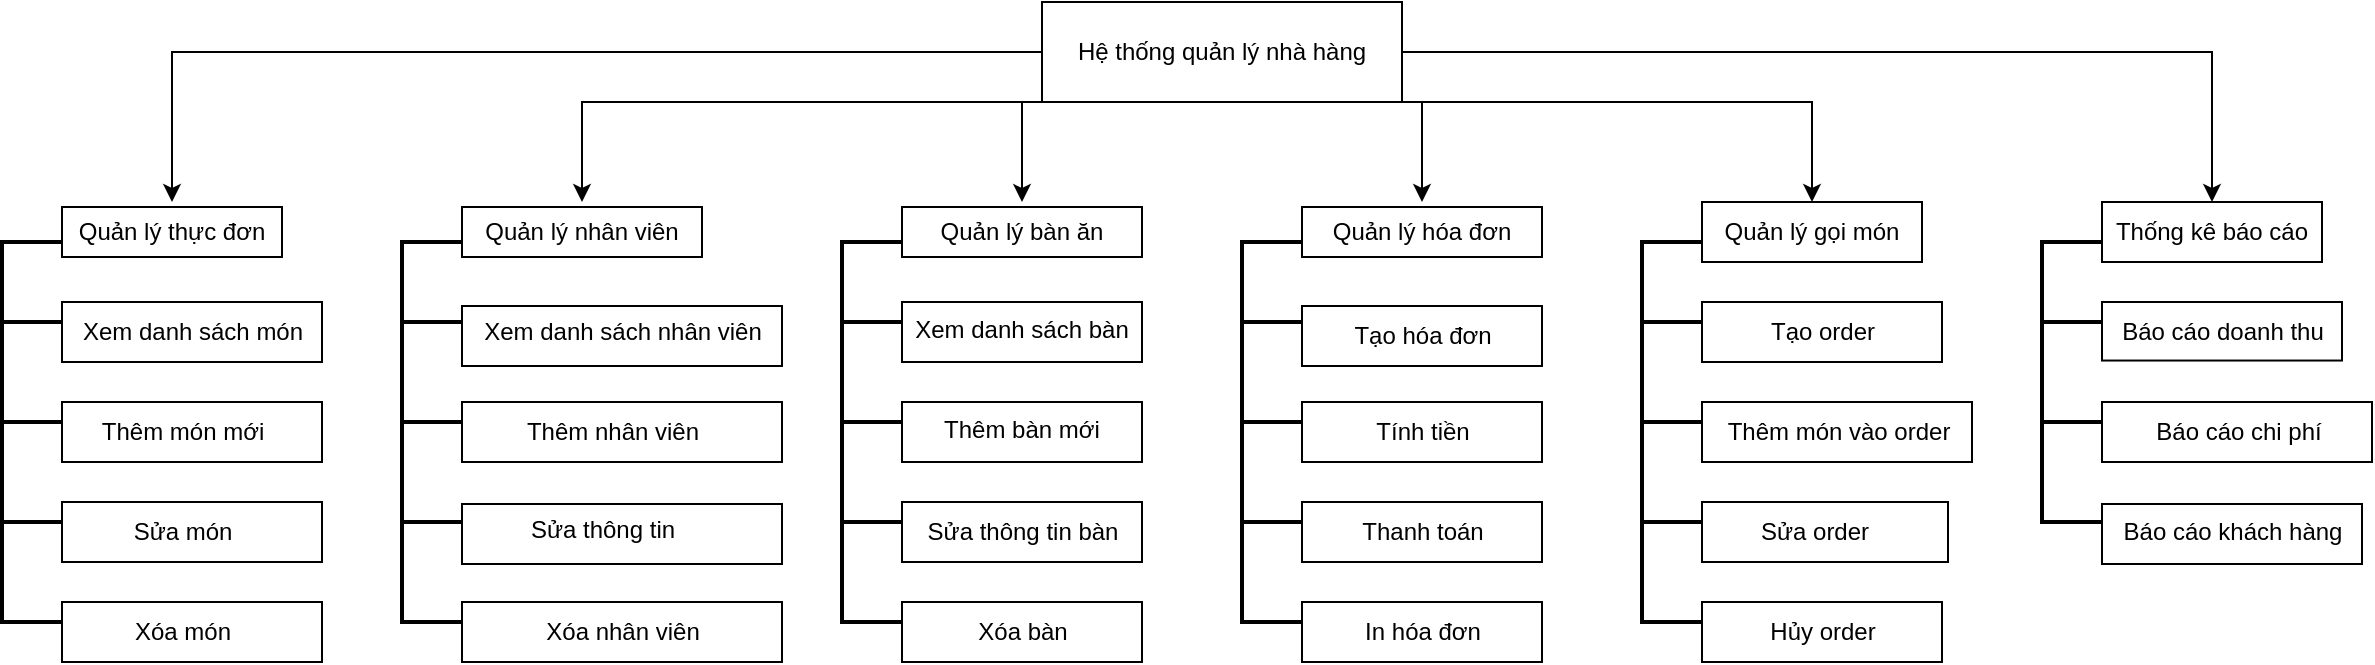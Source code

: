 <mxfile version="28.2.0">
  <diagram name="Trang-1" id="nEc_KOwyPc2YsvQ173Iv">
    <mxGraphModel dx="2053" dy="773" grid="1" gridSize="10" guides="1" tooltips="1" connect="1" arrows="1" fold="1" page="1" pageScale="1" pageWidth="827" pageHeight="1169" math="0" shadow="0">
      <root>
        <mxCell id="0" />
        <mxCell id="1" parent="0" />
        <mxCell id="MEwQIQSJbWyz7SfcbdIY-4" value="" style="group" vertex="1" connectable="0" parent="1">
          <mxGeometry x="350" y="60" width="180" height="50" as="geometry" />
        </mxCell>
        <mxCell id="MEwQIQSJbWyz7SfcbdIY-2" value="" style="rounded=0;whiteSpace=wrap;html=1;" vertex="1" parent="MEwQIQSJbWyz7SfcbdIY-4">
          <mxGeometry width="180" height="50" as="geometry" />
        </mxCell>
        <mxCell id="MEwQIQSJbWyz7SfcbdIY-1" value="Hệ thống quản lý nhà hàng" style="text;html=1;align=center;verticalAlign=middle;whiteSpace=wrap;rounded=0;" vertex="1" parent="MEwQIQSJbWyz7SfcbdIY-4">
          <mxGeometry x="10" y="10" width="160" height="30" as="geometry" />
        </mxCell>
        <mxCell id="MEwQIQSJbWyz7SfcbdIY-15" value="" style="group" vertex="1" connectable="0" parent="1">
          <mxGeometry x="60" y="160" width="120" height="30" as="geometry" />
        </mxCell>
        <mxCell id="MEwQIQSJbWyz7SfcbdIY-12" value="" style="rounded=0;whiteSpace=wrap;html=1;" vertex="1" parent="MEwQIQSJbWyz7SfcbdIY-15">
          <mxGeometry y="2.5" width="120" height="25" as="geometry" />
        </mxCell>
        <mxCell id="MEwQIQSJbWyz7SfcbdIY-7" value="Quản lý nhân viên" style="text;html=1;align=center;verticalAlign=middle;whiteSpace=wrap;rounded=0;" vertex="1" parent="MEwQIQSJbWyz7SfcbdIY-15">
          <mxGeometry x="10" width="100" height="30" as="geometry" />
        </mxCell>
        <mxCell id="MEwQIQSJbWyz7SfcbdIY-16" value="" style="group" vertex="1" connectable="0" parent="1">
          <mxGeometry x="480" y="160" width="120" height="30" as="geometry" />
        </mxCell>
        <mxCell id="MEwQIQSJbWyz7SfcbdIY-13" value="" style="rounded=0;whiteSpace=wrap;html=1;" vertex="1" parent="MEwQIQSJbWyz7SfcbdIY-16">
          <mxGeometry y="2.5" width="120" height="25" as="geometry" />
        </mxCell>
        <mxCell id="MEwQIQSJbWyz7SfcbdIY-8" value="Quản lý hóa đơn" style="text;html=1;align=center;verticalAlign=middle;whiteSpace=wrap;rounded=0;" vertex="1" parent="MEwQIQSJbWyz7SfcbdIY-16">
          <mxGeometry x="10" width="100" height="30" as="geometry" />
        </mxCell>
        <mxCell id="MEwQIQSJbWyz7SfcbdIY-18" value="" style="group" vertex="1" connectable="0" parent="1">
          <mxGeometry x="280" y="160" width="120" height="30" as="geometry" />
        </mxCell>
        <mxCell id="MEwQIQSJbWyz7SfcbdIY-11" value="" style="rounded=0;whiteSpace=wrap;html=1;" vertex="1" parent="MEwQIQSJbWyz7SfcbdIY-18">
          <mxGeometry y="2.5" width="120" height="25" as="geometry" />
        </mxCell>
        <mxCell id="MEwQIQSJbWyz7SfcbdIY-5" value="Quản lý bàn ăn" style="text;html=1;align=center;verticalAlign=middle;whiteSpace=wrap;rounded=0;" vertex="1" parent="MEwQIQSJbWyz7SfcbdIY-18">
          <mxGeometry x="10" width="100" height="30" as="geometry" />
        </mxCell>
        <mxCell id="MEwQIQSJbWyz7SfcbdIY-20" value="" style="group" vertex="1" connectable="0" parent="1">
          <mxGeometry x="-140" y="160" width="110" height="30" as="geometry" />
        </mxCell>
        <mxCell id="MEwQIQSJbWyz7SfcbdIY-9" value="" style="rounded=0;whiteSpace=wrap;html=1;container=0;direction=west;" vertex="1" parent="MEwQIQSJbWyz7SfcbdIY-20">
          <mxGeometry y="2.5" width="110" height="25" as="geometry" />
        </mxCell>
        <mxCell id="MEwQIQSJbWyz7SfcbdIY-6" value="Quản lý thực đơn" style="text;html=1;align=center;verticalAlign=middle;whiteSpace=wrap;rounded=0;container=0;" vertex="1" parent="MEwQIQSJbWyz7SfcbdIY-20">
          <mxGeometry width="110" height="30" as="geometry" />
        </mxCell>
        <mxCell id="MEwQIQSJbWyz7SfcbdIY-25" value="" style="group" vertex="1" connectable="0" parent="1">
          <mxGeometry x="880" y="160" width="110" height="30" as="geometry" />
        </mxCell>
        <mxCell id="MEwQIQSJbWyz7SfcbdIY-24" value="" style="rounded=0;whiteSpace=wrap;html=1;container=0;" vertex="1" parent="MEwQIQSJbWyz7SfcbdIY-25">
          <mxGeometry width="110" height="30" as="geometry" />
        </mxCell>
        <mxCell id="MEwQIQSJbWyz7SfcbdIY-23" value="Thống kê báo cáo" style="text;html=1;align=center;verticalAlign=middle;whiteSpace=wrap;rounded=0;container=0;" vertex="1" parent="MEwQIQSJbWyz7SfcbdIY-25">
          <mxGeometry width="110" height="30" as="geometry" />
        </mxCell>
        <mxCell id="MEwQIQSJbWyz7SfcbdIY-40" value="" style="group" vertex="1" connectable="0" parent="1">
          <mxGeometry x="280" y="210" width="120" height="30" as="geometry" />
        </mxCell>
        <mxCell id="MEwQIQSJbWyz7SfcbdIY-39" value="" style="rounded=0;whiteSpace=wrap;html=1;" vertex="1" parent="MEwQIQSJbWyz7SfcbdIY-40">
          <mxGeometry width="120" height="30" as="geometry" />
        </mxCell>
        <mxCell id="MEwQIQSJbWyz7SfcbdIY-35" value="Xem danh sách bàn" style="text;whiteSpace=wrap;align=center;" vertex="1" parent="MEwQIQSJbWyz7SfcbdIY-40">
          <mxGeometry width="120" height="20" as="geometry" />
        </mxCell>
        <mxCell id="MEwQIQSJbWyz7SfcbdIY-43" value="" style="group" vertex="1" connectable="0" parent="1">
          <mxGeometry x="280" y="260" width="120" height="30" as="geometry" />
        </mxCell>
        <mxCell id="MEwQIQSJbWyz7SfcbdIY-42" value="" style="rounded=0;whiteSpace=wrap;html=1;" vertex="1" parent="MEwQIQSJbWyz7SfcbdIY-43">
          <mxGeometry width="120.0" height="30" as="geometry" />
        </mxCell>
        <mxCell id="MEwQIQSJbWyz7SfcbdIY-36" value="Thêm bàn mới" style="text;whiteSpace=wrap;align=center;" vertex="1" parent="MEwQIQSJbWyz7SfcbdIY-43">
          <mxGeometry x="10.909" width="98.182" height="30" as="geometry" />
        </mxCell>
        <mxCell id="MEwQIQSJbWyz7SfcbdIY-45" value="" style="group" vertex="1" connectable="0" parent="1">
          <mxGeometry x="280" y="310" width="120" height="30" as="geometry" />
        </mxCell>
        <mxCell id="MEwQIQSJbWyz7SfcbdIY-44" value="" style="rounded=0;whiteSpace=wrap;html=1;" vertex="1" parent="MEwQIQSJbWyz7SfcbdIY-45">
          <mxGeometry width="120" height="30" as="geometry" />
        </mxCell>
        <mxCell id="MEwQIQSJbWyz7SfcbdIY-37" value="Sửa thông tin bàn" style="text;html=1;align=center;verticalAlign=middle;resizable=0;points=[];autosize=1;strokeColor=none;fillColor=none;" vertex="1" parent="MEwQIQSJbWyz7SfcbdIY-45">
          <mxGeometry width="120" height="30" as="geometry" />
        </mxCell>
        <mxCell id="MEwQIQSJbWyz7SfcbdIY-49" value="" style="group" vertex="1" connectable="0" parent="1">
          <mxGeometry x="680" y="160" width="110" height="30" as="geometry" />
        </mxCell>
        <mxCell id="MEwQIQSJbWyz7SfcbdIY-48" value="" style="rounded=0;whiteSpace=wrap;html=1;" vertex="1" parent="MEwQIQSJbWyz7SfcbdIY-49">
          <mxGeometry width="110" height="30" as="geometry" />
        </mxCell>
        <mxCell id="MEwQIQSJbWyz7SfcbdIY-47" value="Quản lý gọi món" style="text;html=1;align=center;verticalAlign=middle;whiteSpace=wrap;rounded=0;" vertex="1" parent="MEwQIQSJbWyz7SfcbdIY-49">
          <mxGeometry x="10" width="90" height="30" as="geometry" />
        </mxCell>
        <mxCell id="MEwQIQSJbWyz7SfcbdIY-52" value="" style="group" vertex="1" connectable="0" parent="1">
          <mxGeometry x="280" y="360" width="120" height="30" as="geometry" />
        </mxCell>
        <mxCell id="MEwQIQSJbWyz7SfcbdIY-41" value="" style="rounded=0;whiteSpace=wrap;html=1;" vertex="1" parent="MEwQIQSJbWyz7SfcbdIY-52">
          <mxGeometry width="120" height="30" as="geometry" />
        </mxCell>
        <mxCell id="MEwQIQSJbWyz7SfcbdIY-38" value="Xóa bàn" style="text;html=1;align=center;verticalAlign=middle;resizable=0;points=[];autosize=1;strokeColor=none;fillColor=none;" vertex="1" parent="MEwQIQSJbWyz7SfcbdIY-52">
          <mxGeometry x="25" width="70" height="30" as="geometry" />
        </mxCell>
        <mxCell id="MEwQIQSJbWyz7SfcbdIY-62" value="" style="group" vertex="1" connectable="0" parent="1">
          <mxGeometry x="-140" y="210" width="130" height="30" as="geometry" />
        </mxCell>
        <mxCell id="MEwQIQSJbWyz7SfcbdIY-58" value="" style="rounded=0;whiteSpace=wrap;html=1;" vertex="1" parent="MEwQIQSJbWyz7SfcbdIY-62">
          <mxGeometry width="130" height="30" as="geometry" />
        </mxCell>
        <mxCell id="MEwQIQSJbWyz7SfcbdIY-53" value="Xem danh sách món" style="text;html=1;align=center;verticalAlign=middle;resizable=0;points=[];autosize=1;strokeColor=none;fillColor=none;" vertex="1" parent="MEwQIQSJbWyz7SfcbdIY-62">
          <mxGeometry width="130" height="30" as="geometry" />
        </mxCell>
        <mxCell id="MEwQIQSJbWyz7SfcbdIY-63" value="" style="group" vertex="1" connectable="0" parent="1">
          <mxGeometry x="-140" y="260" width="130" height="30" as="geometry" />
        </mxCell>
        <mxCell id="MEwQIQSJbWyz7SfcbdIY-59" value="" style="rounded=0;whiteSpace=wrap;html=1;" vertex="1" parent="MEwQIQSJbWyz7SfcbdIY-63">
          <mxGeometry width="130" height="30" as="geometry" />
        </mxCell>
        <mxCell id="MEwQIQSJbWyz7SfcbdIY-54" value="Thêm món mới" style="text;html=1;align=center;verticalAlign=middle;resizable=0;points=[];autosize=1;strokeColor=none;fillColor=none;" vertex="1" parent="MEwQIQSJbWyz7SfcbdIY-63">
          <mxGeometry x="10" width="100" height="30" as="geometry" />
        </mxCell>
        <mxCell id="MEwQIQSJbWyz7SfcbdIY-65" value="" style="group" vertex="1" connectable="0" parent="1">
          <mxGeometry x="-140" y="310" width="130" height="30" as="geometry" />
        </mxCell>
        <mxCell id="MEwQIQSJbWyz7SfcbdIY-60" value="" style="rounded=0;whiteSpace=wrap;html=1;container=0;" vertex="1" parent="MEwQIQSJbWyz7SfcbdIY-65">
          <mxGeometry width="130" height="30" as="geometry">
            <mxRectangle x="-110" y="310" width="50" height="40" as="alternateBounds" />
          </mxGeometry>
        </mxCell>
        <mxCell id="MEwQIQSJbWyz7SfcbdIY-55" value="Sửa món" style="text;html=1;align=center;verticalAlign=middle;resizable=0;points=[];autosize=1;strokeColor=none;fillColor=none;container=1;" vertex="1" parent="MEwQIQSJbWyz7SfcbdIY-65">
          <mxGeometry x="25" width="70" height="30" as="geometry" />
        </mxCell>
        <mxCell id="MEwQIQSJbWyz7SfcbdIY-66" value="" style="group" vertex="1" connectable="0" parent="1">
          <mxGeometry x="-140" y="360" width="130" height="30" as="geometry" />
        </mxCell>
        <mxCell id="MEwQIQSJbWyz7SfcbdIY-61" value="" style="rounded=0;whiteSpace=wrap;html=1;" vertex="1" parent="MEwQIQSJbWyz7SfcbdIY-66">
          <mxGeometry width="130" height="30" as="geometry" />
        </mxCell>
        <mxCell id="MEwQIQSJbWyz7SfcbdIY-57" value="Xóa món" style="text;html=1;align=center;verticalAlign=middle;resizable=0;points=[];autosize=1;strokeColor=none;fillColor=none;" vertex="1" parent="MEwQIQSJbWyz7SfcbdIY-66">
          <mxGeometry x="25" width="70" height="30" as="geometry" />
        </mxCell>
        <mxCell id="MEwQIQSJbWyz7SfcbdIY-77" value="" style="group" vertex="1" connectable="0" parent="1">
          <mxGeometry x="60" y="360" width="160" height="30" as="geometry" />
        </mxCell>
        <mxCell id="MEwQIQSJbWyz7SfcbdIY-75" value="" style="rounded=0;whiteSpace=wrap;html=1;" vertex="1" parent="MEwQIQSJbWyz7SfcbdIY-77">
          <mxGeometry width="160" height="30" as="geometry" />
        </mxCell>
        <mxCell id="MEwQIQSJbWyz7SfcbdIY-71" value="Xóa nhân viên" style="text;html=1;align=center;verticalAlign=middle;resizable=0;points=[];autosize=1;strokeColor=none;fillColor=none;" vertex="1" parent="MEwQIQSJbWyz7SfcbdIY-77">
          <mxGeometry x="30" width="100" height="30" as="geometry" />
        </mxCell>
        <mxCell id="MEwQIQSJbWyz7SfcbdIY-78" value="" style="group" vertex="1" connectable="0" parent="1">
          <mxGeometry x="60" y="210" width="160" height="32" as="geometry" />
        </mxCell>
        <mxCell id="MEwQIQSJbWyz7SfcbdIY-72" value="" style="rounded=0;whiteSpace=wrap;html=1;" vertex="1" parent="MEwQIQSJbWyz7SfcbdIY-78">
          <mxGeometry y="2" width="160" height="30" as="geometry" />
        </mxCell>
        <mxCell id="MEwQIQSJbWyz7SfcbdIY-67" value="Xem danh sách nhân viên" style="text;html=1;align=center;verticalAlign=middle;resizable=0;points=[];autosize=1;strokeColor=none;fillColor=none;" vertex="1" parent="MEwQIQSJbWyz7SfcbdIY-78">
          <mxGeometry width="160" height="30" as="geometry" />
        </mxCell>
        <mxCell id="MEwQIQSJbWyz7SfcbdIY-79" value="" style="group" vertex="1" connectable="0" parent="1">
          <mxGeometry x="60" y="260" width="160" height="30" as="geometry" />
        </mxCell>
        <mxCell id="MEwQIQSJbWyz7SfcbdIY-73" value="" style="rounded=0;whiteSpace=wrap;html=1;" vertex="1" parent="MEwQIQSJbWyz7SfcbdIY-79">
          <mxGeometry width="160" height="30" as="geometry" />
        </mxCell>
        <mxCell id="MEwQIQSJbWyz7SfcbdIY-68" value="Thêm nhân viên" style="text;html=1;align=center;verticalAlign=middle;resizable=0;points=[];autosize=1;strokeColor=none;fillColor=none;container=1;" vertex="1" parent="MEwQIQSJbWyz7SfcbdIY-79">
          <mxGeometry x="20" width="110" height="30" as="geometry" />
        </mxCell>
        <mxCell id="MEwQIQSJbWyz7SfcbdIY-80" value="" style="group" vertex="1" connectable="0" parent="1">
          <mxGeometry x="60" y="309" width="160" height="32" as="geometry" />
        </mxCell>
        <mxCell id="MEwQIQSJbWyz7SfcbdIY-74" value="" style="rounded=0;whiteSpace=wrap;html=1;" vertex="1" parent="MEwQIQSJbWyz7SfcbdIY-80">
          <mxGeometry y="2" width="160" height="30" as="geometry" />
        </mxCell>
        <mxCell id="MEwQIQSJbWyz7SfcbdIY-70" value="Sửa thông tin" style="text;html=1;align=center;verticalAlign=middle;resizable=0;points=[];autosize=1;strokeColor=none;fillColor=none;" vertex="1" parent="MEwQIQSJbWyz7SfcbdIY-80">
          <mxGeometry x="20" width="100" height="30" as="geometry" />
        </mxCell>
        <mxCell id="MEwQIQSJbWyz7SfcbdIY-104" value="" style="group" vertex="1" connectable="0" parent="1">
          <mxGeometry x="480" y="212" width="120" height="30" as="geometry" />
        </mxCell>
        <mxCell id="MEwQIQSJbWyz7SfcbdIY-93" value="" style="rounded=0;whiteSpace=wrap;html=1;" vertex="1" parent="MEwQIQSJbWyz7SfcbdIY-104">
          <mxGeometry width="120" height="30" as="geometry" />
        </mxCell>
        <mxCell id="MEwQIQSJbWyz7SfcbdIY-81" value="Tạo hóa đơn" style="text;html=1;align=center;verticalAlign=middle;resizable=0;points=[];autosize=1;strokeColor=none;fillColor=none;" vertex="1" parent="MEwQIQSJbWyz7SfcbdIY-104">
          <mxGeometry x="15" width="90" height="30" as="geometry" />
        </mxCell>
        <mxCell id="MEwQIQSJbWyz7SfcbdIY-105" value="" style="group" vertex="1" connectable="0" parent="1">
          <mxGeometry x="480" y="260" width="120" height="30" as="geometry" />
        </mxCell>
        <mxCell id="MEwQIQSJbWyz7SfcbdIY-94" value="" style="rounded=0;whiteSpace=wrap;html=1;" vertex="1" parent="MEwQIQSJbWyz7SfcbdIY-105">
          <mxGeometry width="120" height="30" as="geometry" />
        </mxCell>
        <mxCell id="MEwQIQSJbWyz7SfcbdIY-82" value="Tính tiền" style="text;html=1;align=center;verticalAlign=middle;resizable=0;points=[];autosize=1;strokeColor=none;fillColor=none;" vertex="1" parent="MEwQIQSJbWyz7SfcbdIY-105">
          <mxGeometry x="25" width="70" height="30" as="geometry" />
        </mxCell>
        <mxCell id="MEwQIQSJbWyz7SfcbdIY-106" value="" style="group" vertex="1" connectable="0" parent="1">
          <mxGeometry x="480" y="310" width="120" height="30" as="geometry" />
        </mxCell>
        <mxCell id="MEwQIQSJbWyz7SfcbdIY-95" value="" style="rounded=0;whiteSpace=wrap;html=1;" vertex="1" parent="MEwQIQSJbWyz7SfcbdIY-106">
          <mxGeometry width="120" height="30" as="geometry" />
        </mxCell>
        <mxCell id="MEwQIQSJbWyz7SfcbdIY-83" value="Thanh toán" style="text;html=1;align=center;verticalAlign=middle;resizable=0;points=[];autosize=1;strokeColor=none;fillColor=none;" vertex="1" parent="MEwQIQSJbWyz7SfcbdIY-106">
          <mxGeometry x="20" width="80" height="30" as="geometry" />
        </mxCell>
        <mxCell id="MEwQIQSJbWyz7SfcbdIY-107" value="" style="group" vertex="1" connectable="0" parent="1">
          <mxGeometry x="480" y="360" width="120" height="30" as="geometry" />
        </mxCell>
        <mxCell id="MEwQIQSJbWyz7SfcbdIY-92" value="" style="rounded=0;whiteSpace=wrap;html=1;" vertex="1" parent="MEwQIQSJbWyz7SfcbdIY-107">
          <mxGeometry width="120" height="30" as="geometry" />
        </mxCell>
        <mxCell id="MEwQIQSJbWyz7SfcbdIY-84" value="In hóa đơn" style="text;html=1;align=center;verticalAlign=middle;resizable=0;points=[];autosize=1;strokeColor=none;fillColor=none;" vertex="1" parent="MEwQIQSJbWyz7SfcbdIY-107">
          <mxGeometry x="20" width="80" height="30" as="geometry" />
        </mxCell>
        <mxCell id="MEwQIQSJbWyz7SfcbdIY-108" value="" style="group" vertex="1" connectable="0" parent="1">
          <mxGeometry x="680" y="360" width="120" height="30" as="geometry" />
        </mxCell>
        <mxCell id="MEwQIQSJbWyz7SfcbdIY-100" value="" style="rounded=0;whiteSpace=wrap;html=1;fontStyle=1" vertex="1" parent="MEwQIQSJbWyz7SfcbdIY-108">
          <mxGeometry width="120" height="30" as="geometry" />
        </mxCell>
        <mxCell id="MEwQIQSJbWyz7SfcbdIY-88" value="Hủy order" style="text;html=1;align=center;verticalAlign=middle;resizable=0;points=[];autosize=1;strokeColor=none;fillColor=none;" vertex="1" parent="MEwQIQSJbWyz7SfcbdIY-108">
          <mxGeometry x="20" width="80" height="30" as="geometry" />
        </mxCell>
        <mxCell id="MEwQIQSJbWyz7SfcbdIY-109" value="" style="group" vertex="1" connectable="0" parent="1">
          <mxGeometry x="680" y="310" width="123" height="30" as="geometry" />
        </mxCell>
        <mxCell id="MEwQIQSJbWyz7SfcbdIY-99" value="" style="rounded=0;whiteSpace=wrap;html=1;" vertex="1" parent="MEwQIQSJbWyz7SfcbdIY-109">
          <mxGeometry width="123" height="30" as="geometry" />
        </mxCell>
        <mxCell id="MEwQIQSJbWyz7SfcbdIY-87" value="Sửa order" style="text;html=1;align=center;verticalAlign=middle;resizable=0;points=[];autosize=1;strokeColor=none;fillColor=none;" vertex="1" parent="MEwQIQSJbWyz7SfcbdIY-109">
          <mxGeometry x="16" width="80" height="30" as="geometry" />
        </mxCell>
        <mxCell id="MEwQIQSJbWyz7SfcbdIY-110" value="" style="group" vertex="1" connectable="0" parent="1">
          <mxGeometry x="680" y="260" width="135" height="30" as="geometry" />
        </mxCell>
        <mxCell id="MEwQIQSJbWyz7SfcbdIY-98" value="" style="rounded=0;whiteSpace=wrap;html=1;" vertex="1" parent="MEwQIQSJbWyz7SfcbdIY-110">
          <mxGeometry width="135" height="30" as="geometry" />
        </mxCell>
        <mxCell id="MEwQIQSJbWyz7SfcbdIY-86" value="Thêm món vào order" style="text;html=1;align=center;verticalAlign=middle;resizable=0;points=[];autosize=1;strokeColor=none;fillColor=none;" vertex="1" parent="MEwQIQSJbWyz7SfcbdIY-110">
          <mxGeometry x="2.5" width="130" height="30" as="geometry" />
        </mxCell>
        <mxCell id="MEwQIQSJbWyz7SfcbdIY-111" value="" style="group" vertex="1" connectable="0" parent="1">
          <mxGeometry x="680" y="210" width="120" height="30" as="geometry" />
        </mxCell>
        <mxCell id="MEwQIQSJbWyz7SfcbdIY-96" value="" style="rounded=0;whiteSpace=wrap;html=1;" vertex="1" parent="MEwQIQSJbWyz7SfcbdIY-111">
          <mxGeometry width="120" height="30" as="geometry" />
        </mxCell>
        <mxCell id="MEwQIQSJbWyz7SfcbdIY-85" value="Tạo order" style="text;html=1;align=center;verticalAlign=middle;resizable=0;points=[];autosize=1;strokeColor=none;fillColor=none;" vertex="1" parent="MEwQIQSJbWyz7SfcbdIY-111">
          <mxGeometry x="20" width="80" height="30" as="geometry" />
        </mxCell>
        <mxCell id="MEwQIQSJbWyz7SfcbdIY-113" value="" style="group" vertex="1" connectable="0" parent="1">
          <mxGeometry x="880" y="209.996" width="120" height="30" as="geometry" />
        </mxCell>
        <mxCell id="MEwQIQSJbWyz7SfcbdIY-102" value="" style="rounded=0;whiteSpace=wrap;html=1;fontStyle=1" vertex="1" parent="MEwQIQSJbWyz7SfcbdIY-113">
          <mxGeometry y="0.004" width="120" height="29.268" as="geometry" />
        </mxCell>
        <mxCell id="MEwQIQSJbWyz7SfcbdIY-89" value="&lt;div&gt;Báo cáo doanh thu&lt;/div&gt;" style="text;html=1;align=center;verticalAlign=middle;resizable=0;points=[];autosize=1;strokeColor=none;fillColor=none;" vertex="1" parent="MEwQIQSJbWyz7SfcbdIY-113">
          <mxGeometry width="120" height="30" as="geometry" />
        </mxCell>
        <mxCell id="MEwQIQSJbWyz7SfcbdIY-114" value="" style="group" vertex="1" connectable="0" parent="1">
          <mxGeometry x="880" y="260" width="135" height="30" as="geometry" />
        </mxCell>
        <mxCell id="MEwQIQSJbWyz7SfcbdIY-103" value="" style="rounded=0;whiteSpace=wrap;html=1;fontStyle=1" vertex="1" parent="MEwQIQSJbWyz7SfcbdIY-114">
          <mxGeometry width="135" height="30" as="geometry" />
        </mxCell>
        <mxCell id="MEwQIQSJbWyz7SfcbdIY-90" value="Báo cáo chi phí" style="text;html=1;align=center;verticalAlign=middle;resizable=0;points=[];autosize=1;strokeColor=none;fillColor=none;" vertex="1" parent="MEwQIQSJbWyz7SfcbdIY-114">
          <mxGeometry x="12.5" width="110" height="30" as="geometry" />
        </mxCell>
        <mxCell id="MEwQIQSJbWyz7SfcbdIY-115" value="" style="group" vertex="1" connectable="0" parent="1">
          <mxGeometry x="880" y="310" width="130" height="31" as="geometry" />
        </mxCell>
        <mxCell id="MEwQIQSJbWyz7SfcbdIY-97" value="" style="rounded=0;whiteSpace=wrap;html=1;fontStyle=1" vertex="1" parent="MEwQIQSJbWyz7SfcbdIY-115">
          <mxGeometry y="1" width="130" height="30" as="geometry" />
        </mxCell>
        <mxCell id="MEwQIQSJbWyz7SfcbdIY-91" value="Báo cáo khách hàng" style="text;html=1;align=center;verticalAlign=middle;resizable=0;points=[];autosize=1;strokeColor=none;fillColor=none;" vertex="1" parent="MEwQIQSJbWyz7SfcbdIY-115">
          <mxGeometry width="130" height="30" as="geometry" />
        </mxCell>
        <mxCell id="MEwQIQSJbWyz7SfcbdIY-117" style="edgeStyle=orthogonalEdgeStyle;rounded=0;orthogonalLoop=1;jettySize=auto;html=1;entryX=0.5;entryY=0;entryDx=0;entryDy=0;" edge="1" parent="1" source="MEwQIQSJbWyz7SfcbdIY-2" target="MEwQIQSJbWyz7SfcbdIY-6">
          <mxGeometry relative="1" as="geometry">
            <mxPoint x="-50" y="150" as="targetPoint" />
          </mxGeometry>
        </mxCell>
        <mxCell id="MEwQIQSJbWyz7SfcbdIY-120" style="edgeStyle=orthogonalEdgeStyle;rounded=0;orthogonalLoop=1;jettySize=auto;html=1;exitX=0;exitY=1;exitDx=0;exitDy=0;entryX=0.5;entryY=0;entryDx=0;entryDy=0;" edge="1" parent="1" source="MEwQIQSJbWyz7SfcbdIY-2" target="MEwQIQSJbWyz7SfcbdIY-7">
          <mxGeometry relative="1" as="geometry">
            <Array as="points">
              <mxPoint x="120" y="110" />
            </Array>
          </mxGeometry>
        </mxCell>
        <mxCell id="MEwQIQSJbWyz7SfcbdIY-121" style="edgeStyle=orthogonalEdgeStyle;rounded=0;orthogonalLoop=1;jettySize=auto;html=1;exitX=0.25;exitY=1;exitDx=0;exitDy=0;entryX=0.5;entryY=0;entryDx=0;entryDy=0;" edge="1" parent="1" source="MEwQIQSJbWyz7SfcbdIY-2" target="MEwQIQSJbWyz7SfcbdIY-5">
          <mxGeometry relative="1" as="geometry">
            <Array as="points">
              <mxPoint x="340" y="110" />
            </Array>
          </mxGeometry>
        </mxCell>
        <mxCell id="MEwQIQSJbWyz7SfcbdIY-122" style="edgeStyle=orthogonalEdgeStyle;rounded=0;orthogonalLoop=1;jettySize=auto;html=1;exitX=0.5;exitY=1;exitDx=0;exitDy=0;entryX=0.5;entryY=0;entryDx=0;entryDy=0;" edge="1" parent="1" source="MEwQIQSJbWyz7SfcbdIY-2" target="MEwQIQSJbWyz7SfcbdIY-8">
          <mxGeometry relative="1" as="geometry">
            <Array as="points">
              <mxPoint x="540" y="110" />
            </Array>
          </mxGeometry>
        </mxCell>
        <mxCell id="MEwQIQSJbWyz7SfcbdIY-123" style="edgeStyle=orthogonalEdgeStyle;rounded=0;orthogonalLoop=1;jettySize=auto;html=1;entryX=0.5;entryY=0;entryDx=0;entryDy=0;" edge="1" parent="1" source="MEwQIQSJbWyz7SfcbdIY-2" target="MEwQIQSJbWyz7SfcbdIY-47">
          <mxGeometry relative="1" as="geometry">
            <Array as="points">
              <mxPoint x="735" y="110" />
            </Array>
          </mxGeometry>
        </mxCell>
        <mxCell id="MEwQIQSJbWyz7SfcbdIY-124" style="edgeStyle=orthogonalEdgeStyle;rounded=0;orthogonalLoop=1;jettySize=auto;html=1;entryX=0.5;entryY=0;entryDx=0;entryDy=0;" edge="1" parent="1" source="MEwQIQSJbWyz7SfcbdIY-2" target="MEwQIQSJbWyz7SfcbdIY-23">
          <mxGeometry relative="1" as="geometry" />
        </mxCell>
        <mxCell id="MEwQIQSJbWyz7SfcbdIY-129" value="" style="strokeWidth=2;html=1;shape=mxgraph.flowchart.annotation_1;align=left;pointerEvents=1;" vertex="1" parent="1">
          <mxGeometry x="-170" y="180" width="30" height="40" as="geometry" />
        </mxCell>
        <mxCell id="MEwQIQSJbWyz7SfcbdIY-130" value="" style="strokeWidth=2;html=1;shape=mxgraph.flowchart.annotation_1;align=left;pointerEvents=1;" vertex="1" parent="1">
          <mxGeometry x="-170" y="220" width="30" height="50" as="geometry" />
        </mxCell>
        <mxCell id="MEwQIQSJbWyz7SfcbdIY-131" value="" style="strokeWidth=2;html=1;shape=mxgraph.flowchart.annotation_1;align=left;pointerEvents=1;" vertex="1" parent="1">
          <mxGeometry x="-170" y="270" width="30" height="50" as="geometry" />
        </mxCell>
        <mxCell id="MEwQIQSJbWyz7SfcbdIY-132" value="" style="strokeWidth=2;html=1;shape=mxgraph.flowchart.annotation_1;align=left;pointerEvents=1;" vertex="1" parent="1">
          <mxGeometry x="-170" y="320" width="30" height="50" as="geometry" />
        </mxCell>
        <mxCell id="MEwQIQSJbWyz7SfcbdIY-133" value="" style="strokeWidth=2;html=1;shape=mxgraph.flowchart.annotation_1;align=left;pointerEvents=1;" vertex="1" parent="1">
          <mxGeometry x="30" y="180" width="30" height="40" as="geometry" />
        </mxCell>
        <mxCell id="MEwQIQSJbWyz7SfcbdIY-134" value="" style="strokeWidth=2;html=1;shape=mxgraph.flowchart.annotation_1;align=left;pointerEvents=1;" vertex="1" parent="1">
          <mxGeometry x="30" y="220" width="30" height="50" as="geometry" />
        </mxCell>
        <mxCell id="MEwQIQSJbWyz7SfcbdIY-135" value="" style="strokeWidth=2;html=1;shape=mxgraph.flowchart.annotation_1;align=left;pointerEvents=1;" vertex="1" parent="1">
          <mxGeometry x="30" y="270" width="30" height="50" as="geometry" />
        </mxCell>
        <mxCell id="MEwQIQSJbWyz7SfcbdIY-136" value="" style="strokeWidth=2;html=1;shape=mxgraph.flowchart.annotation_1;align=left;pointerEvents=1;" vertex="1" parent="1">
          <mxGeometry x="30" y="320" width="30" height="50" as="geometry" />
        </mxCell>
        <mxCell id="MEwQIQSJbWyz7SfcbdIY-141" value="" style="group" vertex="1" connectable="0" parent="1">
          <mxGeometry x="250" y="180" width="30" height="190" as="geometry" />
        </mxCell>
        <mxCell id="MEwQIQSJbWyz7SfcbdIY-137" value="" style="strokeWidth=2;html=1;shape=mxgraph.flowchart.annotation_1;align=left;pointerEvents=1;" vertex="1" parent="MEwQIQSJbWyz7SfcbdIY-141">
          <mxGeometry width="30" height="40" as="geometry" />
        </mxCell>
        <mxCell id="MEwQIQSJbWyz7SfcbdIY-138" value="" style="strokeWidth=2;html=1;shape=mxgraph.flowchart.annotation_1;align=left;pointerEvents=1;" vertex="1" parent="MEwQIQSJbWyz7SfcbdIY-141">
          <mxGeometry y="40" width="30" height="50" as="geometry" />
        </mxCell>
        <mxCell id="MEwQIQSJbWyz7SfcbdIY-139" value="" style="strokeWidth=2;html=1;shape=mxgraph.flowchart.annotation_1;align=left;pointerEvents=1;" vertex="1" parent="MEwQIQSJbWyz7SfcbdIY-141">
          <mxGeometry y="90" width="30" height="50" as="geometry" />
        </mxCell>
        <mxCell id="MEwQIQSJbWyz7SfcbdIY-140" value="" style="strokeWidth=2;html=1;shape=mxgraph.flowchart.annotation_1;align=left;pointerEvents=1;" vertex="1" parent="MEwQIQSJbWyz7SfcbdIY-141">
          <mxGeometry y="140" width="30" height="50" as="geometry" />
        </mxCell>
        <mxCell id="MEwQIQSJbWyz7SfcbdIY-142" value="" style="group" vertex="1" connectable="0" parent="1">
          <mxGeometry x="450" y="180" width="30" height="190" as="geometry" />
        </mxCell>
        <mxCell id="MEwQIQSJbWyz7SfcbdIY-143" value="" style="strokeWidth=2;html=1;shape=mxgraph.flowchart.annotation_1;align=left;pointerEvents=1;" vertex="1" parent="MEwQIQSJbWyz7SfcbdIY-142">
          <mxGeometry width="30" height="40" as="geometry" />
        </mxCell>
        <mxCell id="MEwQIQSJbWyz7SfcbdIY-144" value="" style="strokeWidth=2;html=1;shape=mxgraph.flowchart.annotation_1;align=left;pointerEvents=1;" vertex="1" parent="MEwQIQSJbWyz7SfcbdIY-142">
          <mxGeometry y="40" width="30" height="50" as="geometry" />
        </mxCell>
        <mxCell id="MEwQIQSJbWyz7SfcbdIY-145" value="" style="strokeWidth=2;html=1;shape=mxgraph.flowchart.annotation_1;align=left;pointerEvents=1;" vertex="1" parent="MEwQIQSJbWyz7SfcbdIY-142">
          <mxGeometry y="90" width="30" height="50" as="geometry" />
        </mxCell>
        <mxCell id="MEwQIQSJbWyz7SfcbdIY-146" value="" style="strokeWidth=2;html=1;shape=mxgraph.flowchart.annotation_1;align=left;pointerEvents=1;" vertex="1" parent="MEwQIQSJbWyz7SfcbdIY-142">
          <mxGeometry y="140" width="30" height="50" as="geometry" />
        </mxCell>
        <mxCell id="MEwQIQSJbWyz7SfcbdIY-148" value="" style="group" vertex="1" connectable="0" parent="1">
          <mxGeometry x="650" y="180" width="30" height="190" as="geometry" />
        </mxCell>
        <mxCell id="MEwQIQSJbWyz7SfcbdIY-149" value="" style="strokeWidth=2;html=1;shape=mxgraph.flowchart.annotation_1;align=left;pointerEvents=1;" vertex="1" parent="MEwQIQSJbWyz7SfcbdIY-148">
          <mxGeometry width="30" height="40" as="geometry" />
        </mxCell>
        <mxCell id="MEwQIQSJbWyz7SfcbdIY-150" value="" style="strokeWidth=2;html=1;shape=mxgraph.flowchart.annotation_1;align=left;pointerEvents=1;" vertex="1" parent="MEwQIQSJbWyz7SfcbdIY-148">
          <mxGeometry y="40" width="30" height="50" as="geometry" />
        </mxCell>
        <mxCell id="MEwQIQSJbWyz7SfcbdIY-151" value="" style="strokeWidth=2;html=1;shape=mxgraph.flowchart.annotation_1;align=left;pointerEvents=1;" vertex="1" parent="MEwQIQSJbWyz7SfcbdIY-148">
          <mxGeometry y="90" width="30" height="50" as="geometry" />
        </mxCell>
        <mxCell id="MEwQIQSJbWyz7SfcbdIY-152" value="" style="strokeWidth=2;html=1;shape=mxgraph.flowchart.annotation_1;align=left;pointerEvents=1;" vertex="1" parent="MEwQIQSJbWyz7SfcbdIY-148">
          <mxGeometry y="140" width="30" height="50" as="geometry" />
        </mxCell>
        <mxCell id="MEwQIQSJbWyz7SfcbdIY-154" value="" style="group" vertex="1" connectable="0" parent="1">
          <mxGeometry x="850" y="180" width="30" height="190" as="geometry" />
        </mxCell>
        <mxCell id="MEwQIQSJbWyz7SfcbdIY-155" value="" style="strokeWidth=2;html=1;shape=mxgraph.flowchart.annotation_1;align=left;pointerEvents=1;" vertex="1" parent="MEwQIQSJbWyz7SfcbdIY-154">
          <mxGeometry width="30" height="40" as="geometry" />
        </mxCell>
        <mxCell id="MEwQIQSJbWyz7SfcbdIY-156" value="" style="strokeWidth=2;html=1;shape=mxgraph.flowchart.annotation_1;align=left;pointerEvents=1;" vertex="1" parent="MEwQIQSJbWyz7SfcbdIY-154">
          <mxGeometry y="40" width="30" height="50" as="geometry" />
        </mxCell>
        <mxCell id="MEwQIQSJbWyz7SfcbdIY-157" value="" style="strokeWidth=2;html=1;shape=mxgraph.flowchart.annotation_1;align=left;pointerEvents=1;" vertex="1" parent="MEwQIQSJbWyz7SfcbdIY-154">
          <mxGeometry y="90" width="30" height="50" as="geometry" />
        </mxCell>
      </root>
    </mxGraphModel>
  </diagram>
</mxfile>
